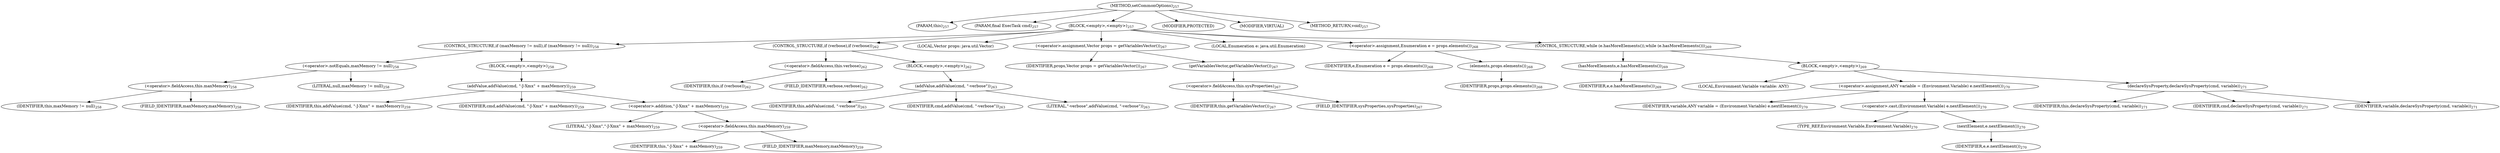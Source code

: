 digraph "setCommonOptions" {  
"323" [label = <(METHOD,setCommonOptions)<SUB>257</SUB>> ]
"24" [label = <(PARAM,this)<SUB>257</SUB>> ]
"324" [label = <(PARAM,final ExecTask cmd)<SUB>257</SUB>> ]
"325" [label = <(BLOCK,&lt;empty&gt;,&lt;empty&gt;)<SUB>257</SUB>> ]
"326" [label = <(CONTROL_STRUCTURE,if (maxMemory != null),if (maxMemory != null))<SUB>258</SUB>> ]
"327" [label = <(&lt;operator&gt;.notEquals,maxMemory != null)<SUB>258</SUB>> ]
"328" [label = <(&lt;operator&gt;.fieldAccess,this.maxMemory)<SUB>258</SUB>> ]
"329" [label = <(IDENTIFIER,this,maxMemory != null)<SUB>258</SUB>> ]
"330" [label = <(FIELD_IDENTIFIER,maxMemory,maxMemory)<SUB>258</SUB>> ]
"331" [label = <(LITERAL,null,maxMemory != null)<SUB>258</SUB>> ]
"332" [label = <(BLOCK,&lt;empty&gt;,&lt;empty&gt;)<SUB>258</SUB>> ]
"333" [label = <(addValue,addValue(cmd, &quot;-J-Xmx&quot; + maxMemory))<SUB>259</SUB>> ]
"23" [label = <(IDENTIFIER,this,addValue(cmd, &quot;-J-Xmx&quot; + maxMemory))<SUB>259</SUB>> ]
"334" [label = <(IDENTIFIER,cmd,addValue(cmd, &quot;-J-Xmx&quot; + maxMemory))<SUB>259</SUB>> ]
"335" [label = <(&lt;operator&gt;.addition,&quot;-J-Xmx&quot; + maxMemory)<SUB>259</SUB>> ]
"336" [label = <(LITERAL,&quot;-J-Xmx&quot;,&quot;-J-Xmx&quot; + maxMemory)<SUB>259</SUB>> ]
"337" [label = <(&lt;operator&gt;.fieldAccess,this.maxMemory)<SUB>259</SUB>> ]
"338" [label = <(IDENTIFIER,this,&quot;-J-Xmx&quot; + maxMemory)<SUB>259</SUB>> ]
"339" [label = <(FIELD_IDENTIFIER,maxMemory,maxMemory)<SUB>259</SUB>> ]
"340" [label = <(CONTROL_STRUCTURE,if (verbose),if (verbose))<SUB>262</SUB>> ]
"341" [label = <(&lt;operator&gt;.fieldAccess,this.verbose)<SUB>262</SUB>> ]
"342" [label = <(IDENTIFIER,this,if (verbose))<SUB>262</SUB>> ]
"343" [label = <(FIELD_IDENTIFIER,verbose,verbose)<SUB>262</SUB>> ]
"344" [label = <(BLOCK,&lt;empty&gt;,&lt;empty&gt;)<SUB>262</SUB>> ]
"345" [label = <(addValue,addValue(cmd, &quot;-verbose&quot;))<SUB>263</SUB>> ]
"25" [label = <(IDENTIFIER,this,addValue(cmd, &quot;-verbose&quot;))<SUB>263</SUB>> ]
"346" [label = <(IDENTIFIER,cmd,addValue(cmd, &quot;-verbose&quot;))<SUB>263</SUB>> ]
"347" [label = <(LITERAL,&quot;-verbose&quot;,addValue(cmd, &quot;-verbose&quot;))<SUB>263</SUB>> ]
"348" [label = <(LOCAL,Vector props: java.util.Vector)> ]
"349" [label = <(&lt;operator&gt;.assignment,Vector props = getVariablesVector())<SUB>267</SUB>> ]
"350" [label = <(IDENTIFIER,props,Vector props = getVariablesVector())<SUB>267</SUB>> ]
"351" [label = <(getVariablesVector,getVariablesVector())<SUB>267</SUB>> ]
"352" [label = <(&lt;operator&gt;.fieldAccess,this.sysProperties)<SUB>267</SUB>> ]
"353" [label = <(IDENTIFIER,this,getVariablesVector())<SUB>267</SUB>> ]
"354" [label = <(FIELD_IDENTIFIER,sysProperties,sysProperties)<SUB>267</SUB>> ]
"355" [label = <(LOCAL,Enumeration e: java.util.Enumeration)> ]
"356" [label = <(&lt;operator&gt;.assignment,Enumeration e = props.elements())<SUB>268</SUB>> ]
"357" [label = <(IDENTIFIER,e,Enumeration e = props.elements())<SUB>268</SUB>> ]
"358" [label = <(elements,props.elements())<SUB>268</SUB>> ]
"359" [label = <(IDENTIFIER,props,props.elements())<SUB>268</SUB>> ]
"360" [label = <(CONTROL_STRUCTURE,while (e.hasMoreElements()),while (e.hasMoreElements()))<SUB>269</SUB>> ]
"361" [label = <(hasMoreElements,e.hasMoreElements())<SUB>269</SUB>> ]
"362" [label = <(IDENTIFIER,e,e.hasMoreElements())<SUB>269</SUB>> ]
"363" [label = <(BLOCK,&lt;empty&gt;,&lt;empty&gt;)<SUB>269</SUB>> ]
"364" [label = <(LOCAL,Environment.Variable variable: ANY)> ]
"365" [label = <(&lt;operator&gt;.assignment,ANY variable = (Environment.Variable) e.nextElement())<SUB>270</SUB>> ]
"366" [label = <(IDENTIFIER,variable,ANY variable = (Environment.Variable) e.nextElement())<SUB>270</SUB>> ]
"367" [label = <(&lt;operator&gt;.cast,(Environment.Variable) e.nextElement())<SUB>270</SUB>> ]
"368" [label = <(TYPE_REF,Environment.Variable,Environment.Variable)<SUB>270</SUB>> ]
"369" [label = <(nextElement,e.nextElement())<SUB>270</SUB>> ]
"370" [label = <(IDENTIFIER,e,e.nextElement())<SUB>270</SUB>> ]
"371" [label = <(declareSysProperty,declareSysProperty(cmd, variable))<SUB>271</SUB>> ]
"26" [label = <(IDENTIFIER,this,declareSysProperty(cmd, variable))<SUB>271</SUB>> ]
"372" [label = <(IDENTIFIER,cmd,declareSysProperty(cmd, variable))<SUB>271</SUB>> ]
"373" [label = <(IDENTIFIER,variable,declareSysProperty(cmd, variable))<SUB>271</SUB>> ]
"374" [label = <(MODIFIER,PROTECTED)> ]
"375" [label = <(MODIFIER,VIRTUAL)> ]
"376" [label = <(METHOD_RETURN,void)<SUB>257</SUB>> ]
  "323" -> "24" 
  "323" -> "324" 
  "323" -> "325" 
  "323" -> "374" 
  "323" -> "375" 
  "323" -> "376" 
  "325" -> "326" 
  "325" -> "340" 
  "325" -> "348" 
  "325" -> "349" 
  "325" -> "355" 
  "325" -> "356" 
  "325" -> "360" 
  "326" -> "327" 
  "326" -> "332" 
  "327" -> "328" 
  "327" -> "331" 
  "328" -> "329" 
  "328" -> "330" 
  "332" -> "333" 
  "333" -> "23" 
  "333" -> "334" 
  "333" -> "335" 
  "335" -> "336" 
  "335" -> "337" 
  "337" -> "338" 
  "337" -> "339" 
  "340" -> "341" 
  "340" -> "344" 
  "341" -> "342" 
  "341" -> "343" 
  "344" -> "345" 
  "345" -> "25" 
  "345" -> "346" 
  "345" -> "347" 
  "349" -> "350" 
  "349" -> "351" 
  "351" -> "352" 
  "352" -> "353" 
  "352" -> "354" 
  "356" -> "357" 
  "356" -> "358" 
  "358" -> "359" 
  "360" -> "361" 
  "360" -> "363" 
  "361" -> "362" 
  "363" -> "364" 
  "363" -> "365" 
  "363" -> "371" 
  "365" -> "366" 
  "365" -> "367" 
  "367" -> "368" 
  "367" -> "369" 
  "369" -> "370" 
  "371" -> "26" 
  "371" -> "372" 
  "371" -> "373" 
}
